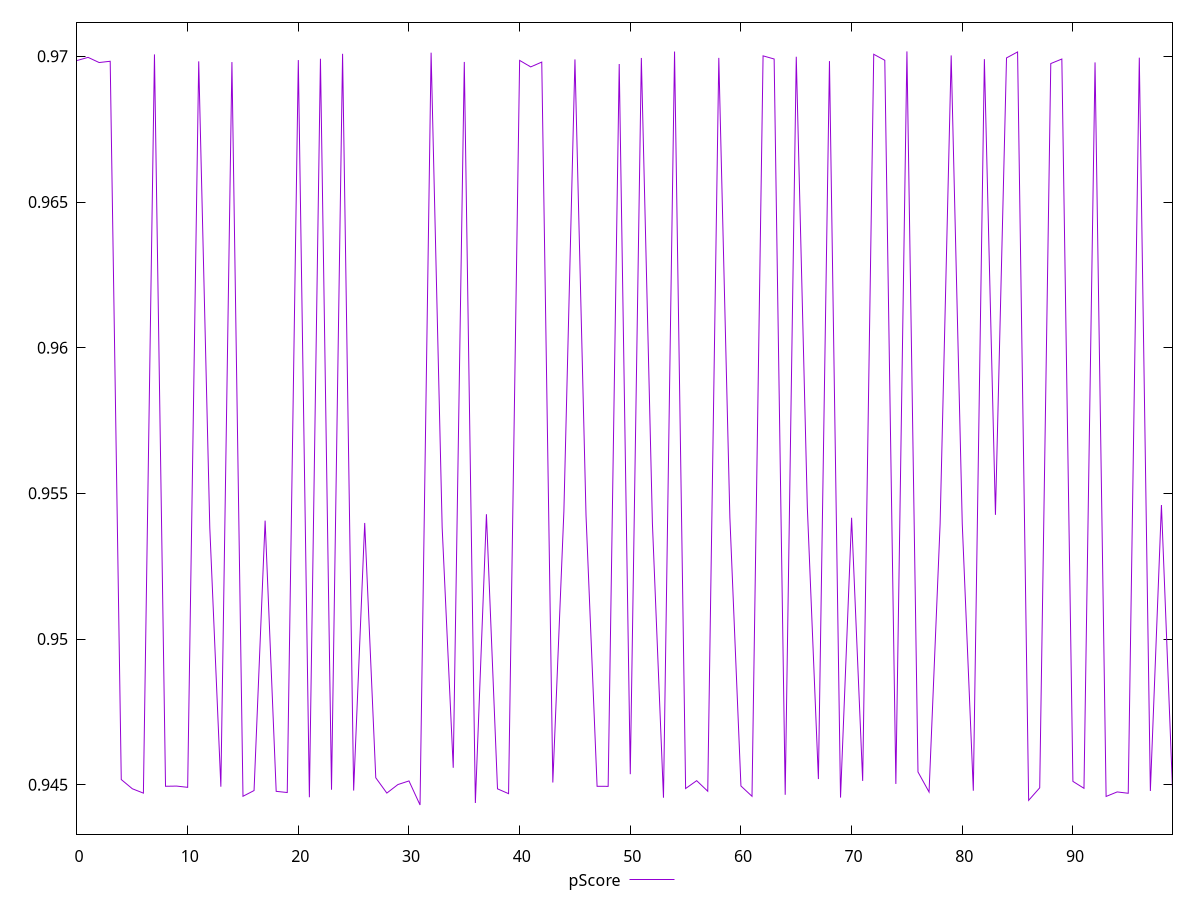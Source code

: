 reset

$pScore <<EOF
0 0.969857181078521
1 0.9699656449742463
2 0.969788198634145
3 0.9698320187278098
4 0.9451770848181873
5 0.9448604876920915
6 0.9447107474932676
7 0.9700664428913762
8 0.9449455037171728
9 0.9449522915849652
10 0.9449094621537639
11 0.9698298869184737
12 0.9538288441888962
13 0.9449312456624568
14 0.969803634429276
15 0.9446023069149881
16 0.9447991706627926
17 0.9540636907825161
18 0.9447718488981502
19 0.9447312706197232
20 0.969872612072739
21 0.9445694805029379
22 0.9699190533414764
23 0.9448276270625072
24 0.9700868381819792
25 0.9447988394976587
26 0.9539842103139042
27 0.9452375298847111
28 0.9447120408801053
29 0.9450048988464741
30 0.9451291744315955
31 0.9443030417368379
32 0.9701264359305592
33 0.9538262857624084
34 0.9455812772027243
35 0.9698085903758702
36 0.9443730345745336
37 0.9542839510617946
38 0.9448579438830269
39 0.9446922156810866
40 0.969861943389754
41 0.9696382564309539
42 0.9698037061284385
43 0.9450745905381577
44 0.9543853878644386
45 0.9698966077179955
46 0.954246898124405
47 0.9449439347232489
48 0.9449436624158658
49 0.9697369247144061
50 0.945361588903124
51 0.9699464920970178
52 0.9539681200311324
53 0.9445530435239454
54 0.970164674804684
55 0.9448682484831179
56 0.9451378642860906
57 0.9447757394992307
58 0.9699472694424169
59 0.9541735054093602
60 0.9449562460873555
61 0.9446017473207604
62 0.9700174897578542
63 0.9699098081235418
64 0.944652904059021
65 0.9699865397924918
66 0.9545223275454326
67 0.9451938599750356
68 0.9698390225614537
69 0.94455815393791
70 0.9541619448748186
71 0.9451296079727636
72 0.9700719324132829
73 0.96986586387637
74 0.9450252546620488
75 0.9701695035748684
76 0.9454372793080527
77 0.9447482485617111
78 0.9539555952456275
79 0.9700325467734433
80 0.9539632456382352
81 0.9447933134146437
82 0.9699048002785073
83 0.9542619770243551
84 0.9699469567188133
85 0.9701514042082251
86 0.9444628924818315
87 0.9448926752477695
88 0.9697529156936776
89 0.9699087708282816
90 0.9451138050778094
91 0.9448758334575414
92 0.9697933444633361
93 0.9445964310115766
94 0.9447516658744461
95 0.9447056582675607
96 0.9699543900383729
97 0.9447843060532675
98 0.9546004703829503
99 0.9448557179940339
EOF

set key outside below
set xrange [0:99]
set yrange [0.9433030417368379:0.9711695035748684]
set trange [0.9433030417368379:0.9711695035748684]
set terminal svg size 640, 500 enhanced background rgb 'white'
set output "report_00008_2021-01-22T20:58:29.167/first-contentful-paint/samples/pages+cached+noexternal+noimg/pScore/values.svg"

plot $pScore title "pScore" with line

reset
